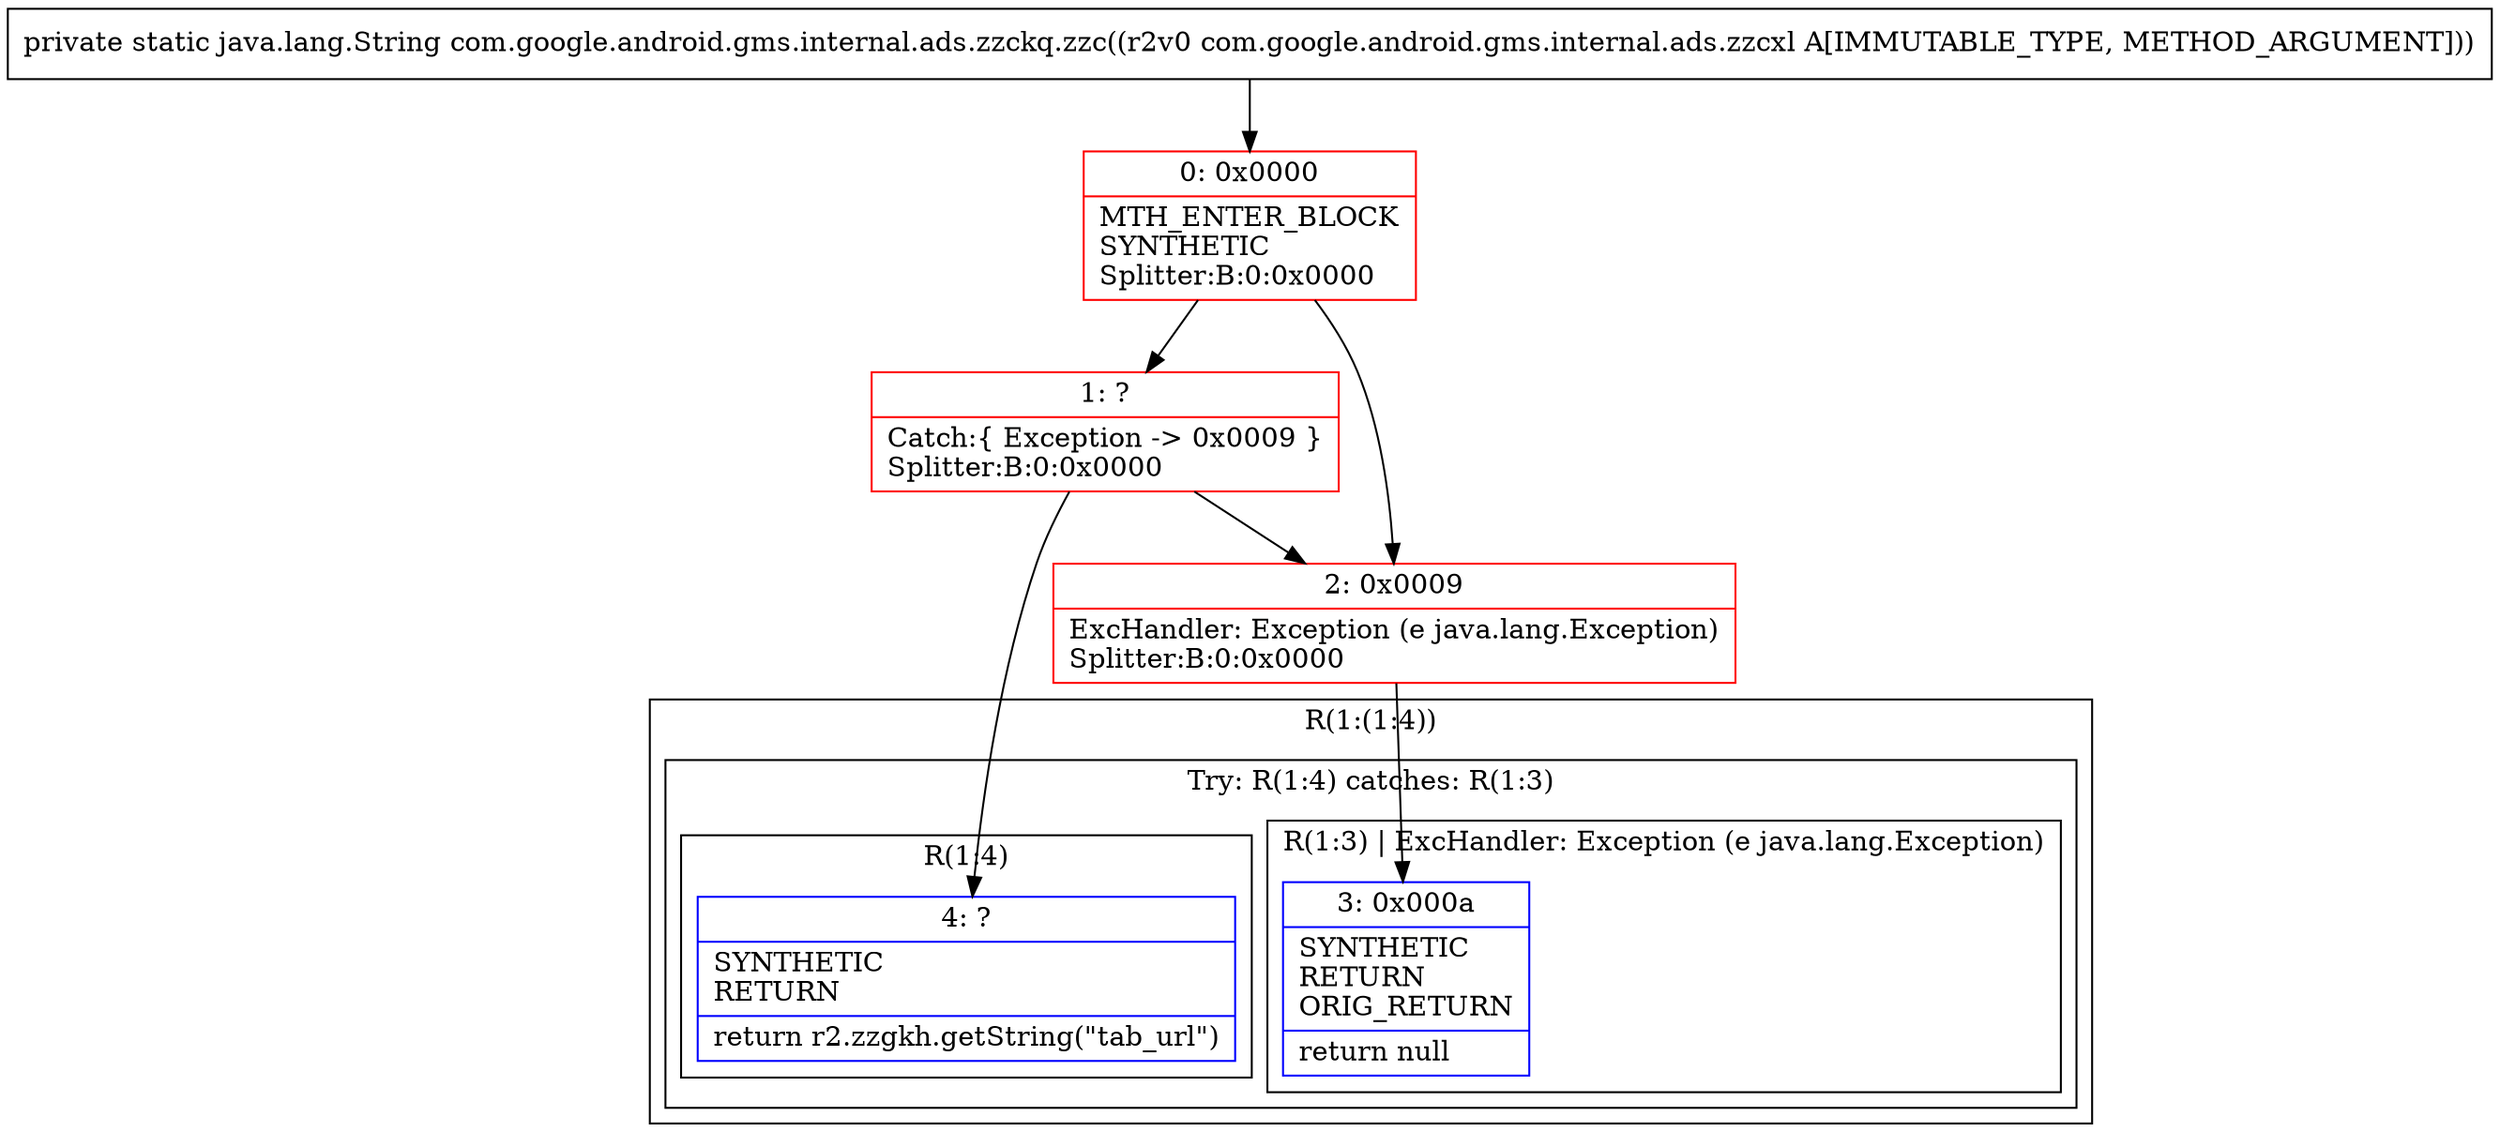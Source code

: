 digraph "CFG forcom.google.android.gms.internal.ads.zzckq.zzc(Lcom\/google\/android\/gms\/internal\/ads\/zzcxl;)Ljava\/lang\/String;" {
subgraph cluster_Region_288992905 {
label = "R(1:(1:4))";
node [shape=record,color=blue];
subgraph cluster_TryCatchRegion_1672129461 {
label = "Try: R(1:4) catches: R(1:3)";
node [shape=record,color=blue];
subgraph cluster_Region_477755838 {
label = "R(1:4)";
node [shape=record,color=blue];
Node_4 [shape=record,label="{4\:\ ?|SYNTHETIC\lRETURN\l|return r2.zzgkh.getString(\"tab_url\")\l}"];
}
subgraph cluster_Region_1737940722 {
label = "R(1:3) | ExcHandler: Exception (e java.lang.Exception)\l";
node [shape=record,color=blue];
Node_3 [shape=record,label="{3\:\ 0x000a|SYNTHETIC\lRETURN\lORIG_RETURN\l|return null\l}"];
}
}
}
subgraph cluster_Region_1737940722 {
label = "R(1:3) | ExcHandler: Exception (e java.lang.Exception)\l";
node [shape=record,color=blue];
Node_3 [shape=record,label="{3\:\ 0x000a|SYNTHETIC\lRETURN\lORIG_RETURN\l|return null\l}"];
}
Node_0 [shape=record,color=red,label="{0\:\ 0x0000|MTH_ENTER_BLOCK\lSYNTHETIC\lSplitter:B:0:0x0000\l}"];
Node_1 [shape=record,color=red,label="{1\:\ ?|Catch:\{ Exception \-\> 0x0009 \}\lSplitter:B:0:0x0000\l}"];
Node_2 [shape=record,color=red,label="{2\:\ 0x0009|ExcHandler: Exception (e java.lang.Exception)\lSplitter:B:0:0x0000\l}"];
MethodNode[shape=record,label="{private static java.lang.String com.google.android.gms.internal.ads.zzckq.zzc((r2v0 com.google.android.gms.internal.ads.zzcxl A[IMMUTABLE_TYPE, METHOD_ARGUMENT])) }"];
MethodNode -> Node_0;
Node_0 -> Node_1;
Node_0 -> Node_2;
Node_1 -> Node_2;
Node_1 -> Node_4;
Node_2 -> Node_3;
}

